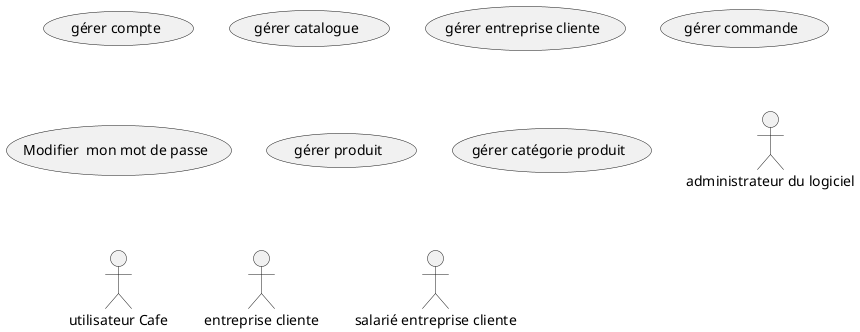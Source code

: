 @startuml



usecase (gérer compte) as UC_Gerer_Compte

usecase (gérer catalogue) as UC_Gerer_Catalogue
usecase (gérer entreprise cliente) as UC_Gerer_Entreprise
usecase (gérer commande) as UC_Gerer_Commande

usecase (Modifier  mon mot de passe) as UC_MDP
usecase (gérer produit) as UC_G_Produit
usecase (gérer catégorie produit) as UC_G_Cat_Produit




actor :administrateur du logiciel: as admin
actor :utilisateur Cafe: as userCafe
actor :entreprise cliente: as entreprise
actor :salarié entreprise cliente: as salarie




@enduml

